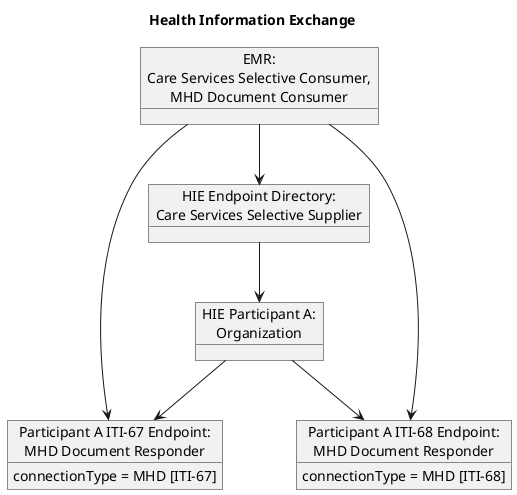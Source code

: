@startuml
hide footbox

title Health Information Exchange

object "EMR:\nCare Services Selective Consumer,\nMHD Document Consumer" as EMR
object "HIE Endpoint Directory:\nCare Services Selective Supplier" as Directory
object "HIE Participant A:\nOrganization" as Organization
object "Participant A ITI-67 Endpoint:\nMHD Document Responder" as Responder67
Responder67 : connectionType = MHD [ITI-67]
object "Participant A ITI-68 Endpoint:\nMHD Document Responder" as Responder68
Responder68 : connectionType = MHD [ITI-68]

Directory --> Organization
Organization --> Responder67
Organization --> Responder68

EMR --> Directory
EMR --> Responder67
EMR --> Responder68

@enduml
